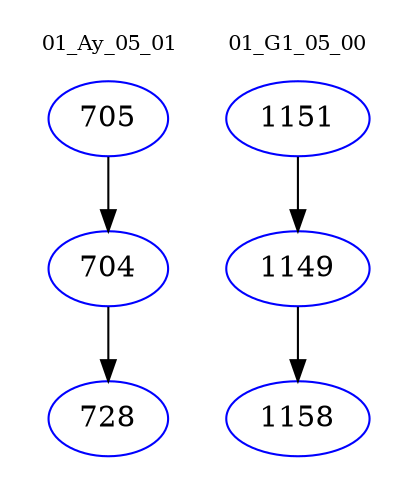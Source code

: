digraph{
subgraph cluster_0 {
color = white
label = "01_Ay_05_01";
fontsize=10;
T0_705 [label="705", color="blue"]
T0_705 -> T0_704 [color="black"]
T0_704 [label="704", color="blue"]
T0_704 -> T0_728 [color="black"]
T0_728 [label="728", color="blue"]
}
subgraph cluster_1 {
color = white
label = "01_G1_05_00";
fontsize=10;
T1_1151 [label="1151", color="blue"]
T1_1151 -> T1_1149 [color="black"]
T1_1149 [label="1149", color="blue"]
T1_1149 -> T1_1158 [color="black"]
T1_1158 [label="1158", color="blue"]
}
}
